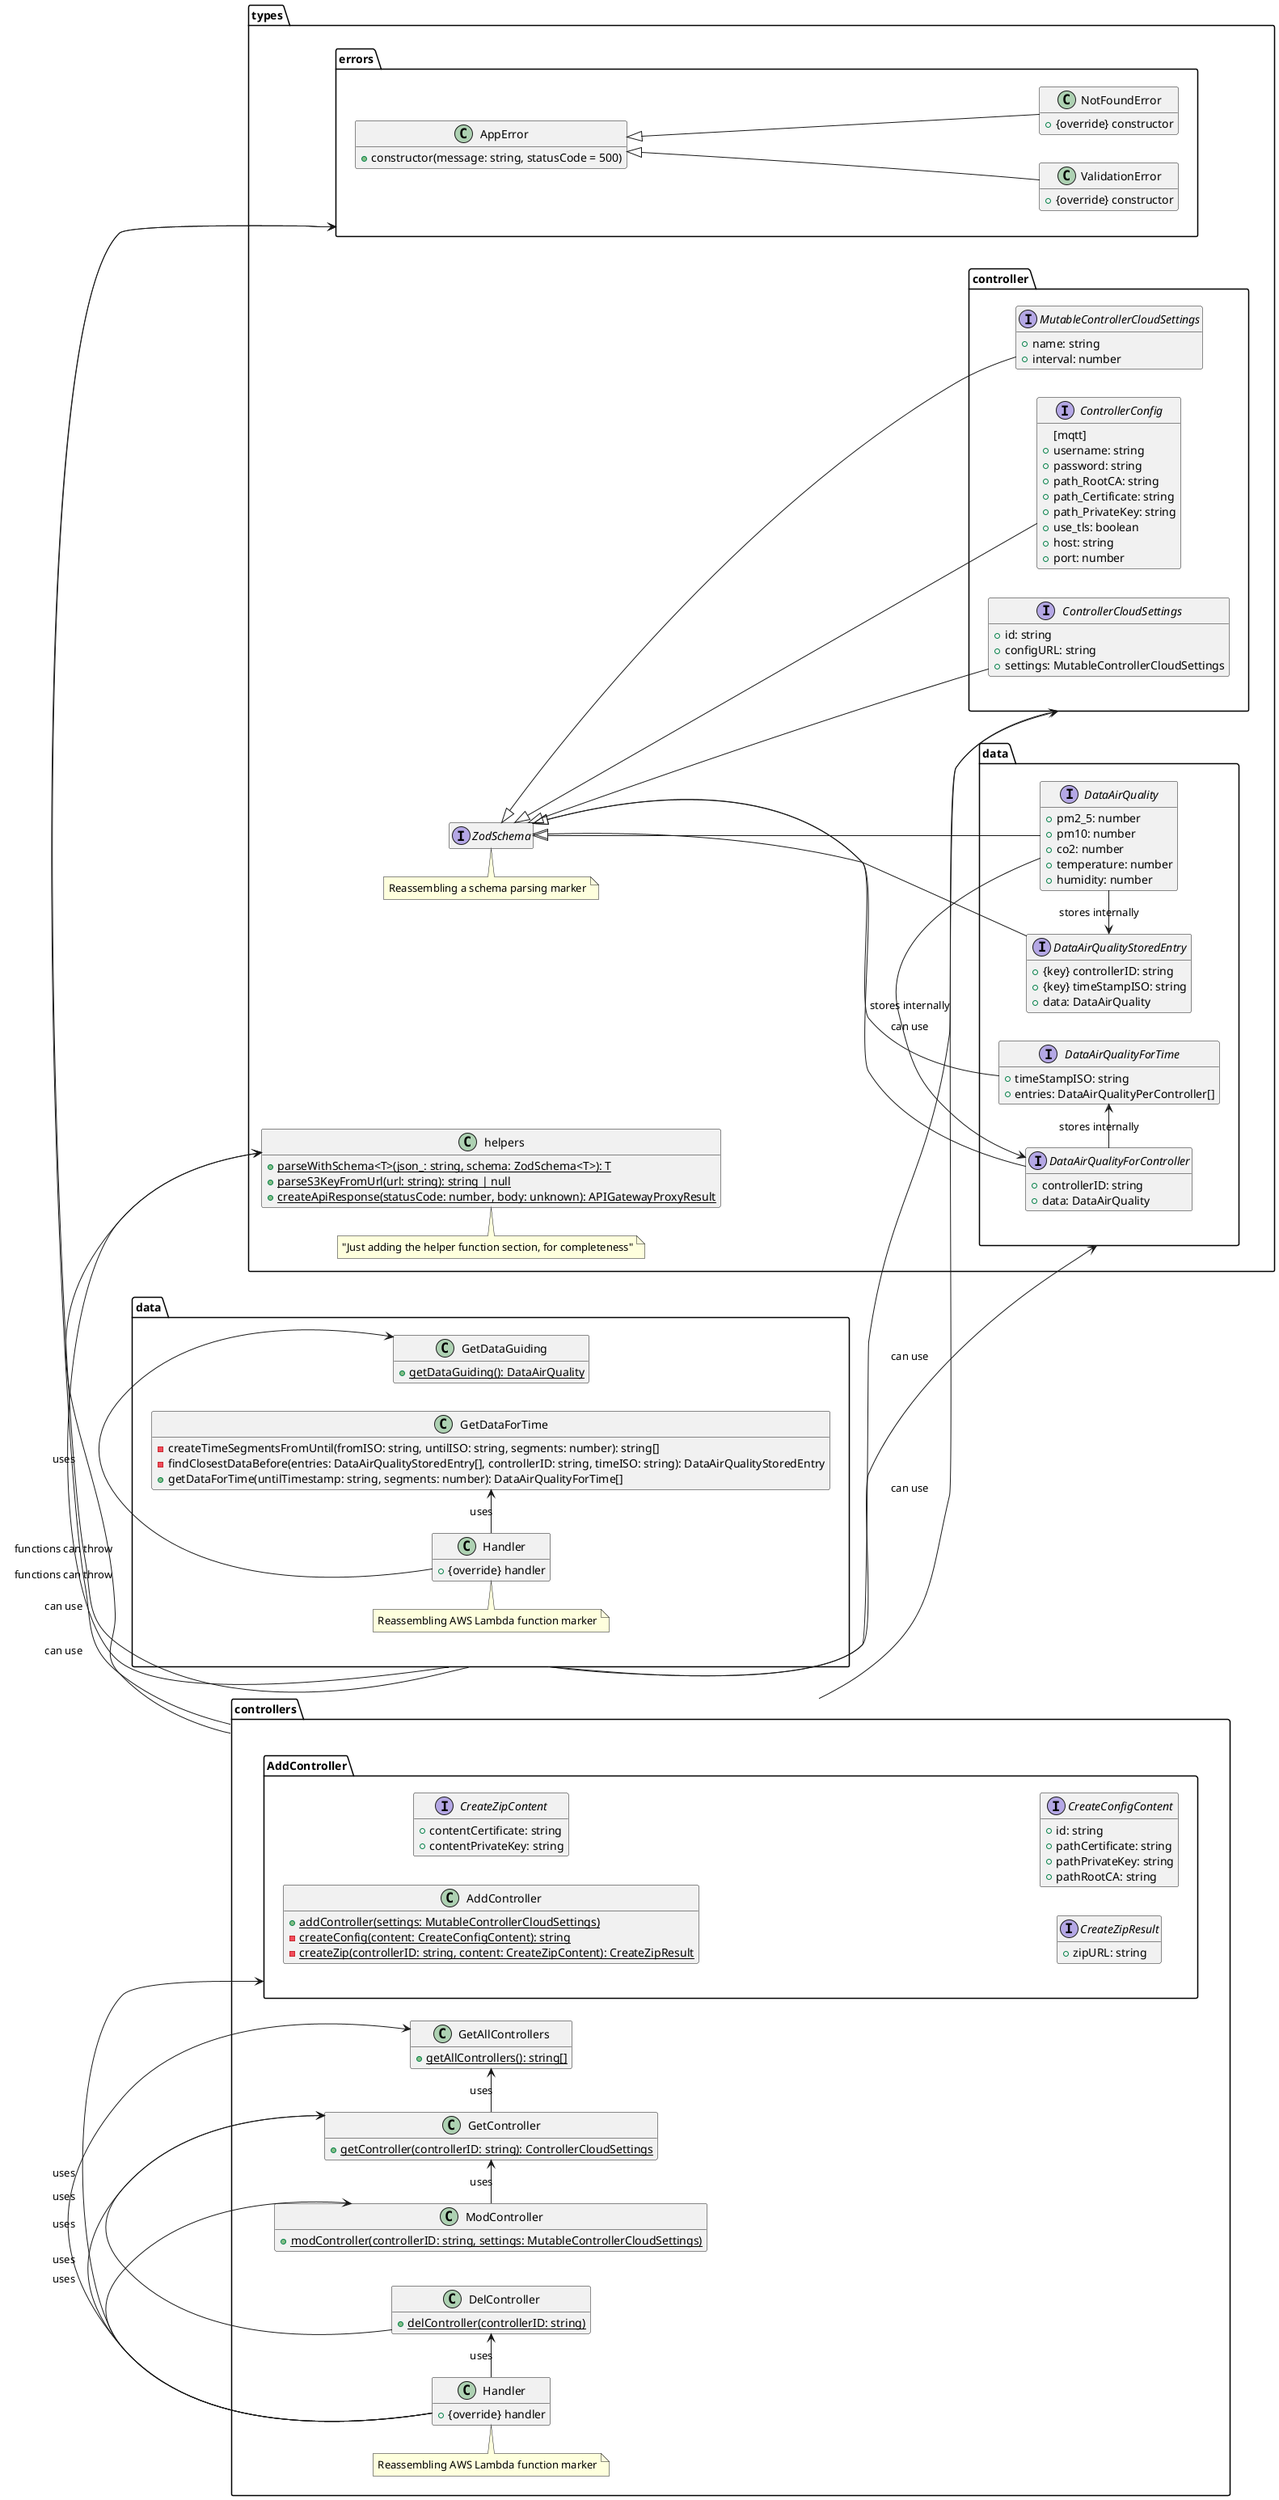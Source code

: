 @startuml
left to right direction
hide empty fields
hide empty methods

    package types {

        interface ZodSchema {}
        note top of ZodSchema: Reassembling a schema parsing marker

        package controller {
            ' TYPE MutableControllerCloudSettings
            interface MutableControllerCloudSettings implements types.ZodSchema {
                + name: string
                + interval: number
            }
            ' TYPE ControllerCloudSettings
            interface ControllerCloudSettings implements types.ZodSchema {
                + id: string
                + configURL: string
                + settings: MutableControllerCloudSettings
            }
            ' TYPE ControllerConfig
            interface ControllerConfig implements types.ZodSchema {
                [mqtt]
                + username: string
                + password: string
                + path_RootCA: string
                + path_Certificate: string
                + path_PrivateKey: string
                + use_tls: boolean
                + host: string
                + port: number
            }
        }

        package data {
            ' TYPE DataAirQuality
            interface DataAirQuality implements types.ZodSchema {
                + pm2_5: number
                + pm10: number
                + co2: number
                + temperature: number
                + humidity: number
            }
            ' TYPE DataAirQualityStoredEntry
            interface DataAirQualityStoredEntry implements types.ZodSchema {
                + {key} controllerID: string
                + {key} timeStampISO: string
                + data: DataAirQuality
            }
            DataAirQualityStoredEntry <- DataAirQuality: stores internally
            ' TYPE DataAirQualityForController
            interface DataAirQualityForController implements types.ZodSchema {
                + controllerID: string
                + data: DataAirQuality
            }
            DataAirQualityForController <- DataAirQuality: stores internally
            ' TYPE DataAirQualityForTime
            interface DataAirQualityForTime implements types.ZodSchema {
                + timeStampISO: string
                + entries: DataAirQualityPerController[]
            }
            DataAirQualityForTime <- DataAirQualityForController : stores internally
        }

        package errors {
            ' TYPE Errors
            class AppError {
                + constructor(message: string, statusCode = 500)
            }
            class NotFoundError extends AppError {
                + {override} constructor
            }
            class ValidationError extends AppError {
                + {override} constructor
            }
        }

        class helpers {
            ' FUNCTION Helpers
            + {static} parseWithSchema<T>(json_: string, schema: ZodSchema<T>): T
            + {static} parseS3KeyFromUrl(url: string): string | null
            + {static} createApiResponse(statusCode: number, body: unknown): APIGatewayProxyResult
        }
        note top of helpers: "Just adding the helper function section, for completeness"

    }


    ' FOLDER "controllers"
    package controllers {

        ' FUNCTION "getAllControllers"
        class GetAllControllers {
            + {static} getAllControllers(): string[]
        }

        ' FUNCTION "addController"
        package AddController {
            class AddController {
                + {static} addController(settings: MutableControllerCloudSettings)
                - {static} createConfig(content: CreateConfigContent): string
                - {static} createZip(controllerID: string, content: CreateZipContent): CreateZipResult
            }
            interface CreateZipContent {
                 + contentCertificate: string
                 + contentPrivateKey: string
            }
            interface CreateZipResult {
                 + zipURL: string
            }
            interface CreateConfigContent {
                 + id: string
                 + pathCertificate: string
                 + pathPrivateKey: string
                 + pathRootCA: string
            }
        }

        ' FUNCTION "getController"
        class GetController {
            + {static} getController(controllerID: string): ControllerCloudSettings
        }
        GetController -> GetAllControllers: uses

        ' FUNCTION "modController"
        class ModController {
            + {static} modController(controllerID: string, settings: MutableControllerCloudSettings)
        }
        ModController -> GetController: uses

        ' FUNCTION "delController"
        class DelController {
            + {static} delController(controllerID: string)
        }
        DelController -> GetController: uses

        ' HANDLER for Controller
        class Handler {
            + {override} handler
        }
        note top of Handler: Reassembling AWS Lambda function marker

        controllers.Handler -> AddController: uses
        controllers.Handler -> GetAllControllers: uses
        controllers.Handler -> GetController: uses
        controllers.Handler -> ModController: uses
        controllers.Handler -> DelController: uses
    }
    controllers -> types.errors: functions can throw
    controllers -> types.helpers: can use
    controllers -> types.controller: can use

    ' FOLDER "data"
    package data {

        ' FUNCTION "getDataGuiding"
        class GetDataGuiding {
            + {static} getDataGuiding(): DataAirQuality
        }

        ' FUNCTION "getDataForTime"
        class GetDataForTime {
            - createTimeSegmentsFromUntil(fromISO: string, untilISO: string, segments: number): string[]
            - findClosestDataBefore(entries: DataAirQualityStoredEntry[], controllerID: string, timeISO: string): DataAirQualityStoredEntry
            + getDataForTime(untilTimestamp: string, segments: number): DataAirQualityForTime[]
        }

        ' HANDLER for Data
        class Handler {
            + {override} handler
        }
        note top of Handler: Reassembling AWS Lambda function marker

        data.Handler -> GetDataGuiding: uses
        data.Handler -> GetDataForTime: uses

    }
    data -> types.errors: functions can throw
    data -> types.helpers: can use
    data -> types.data: can use
    data -> types.controller: can use


@enduml
